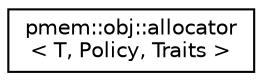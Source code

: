 digraph "Graphical Class Hierarchy"
{
  edge [fontname="Helvetica",fontsize="10",labelfontname="Helvetica",labelfontsize="10"];
  node [fontname="Helvetica",fontsize="10",shape=record];
  rankdir="LR";
  Node1 [label="pmem::obj::allocator\l\< T, Policy, Traits \>",height=0.2,width=0.4,color="black", fillcolor="white", style="filled",URL="$classpmem_1_1obj_1_1allocator.html",tooltip="(EXPERIMENTAL) Encapsulates the information about the persistent memory allocation model using PMDK&#39;s..."];
}
